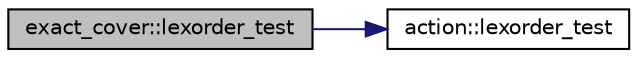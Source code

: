 digraph "exact_cover::lexorder_test"
{
  edge [fontname="Helvetica",fontsize="10",labelfontname="Helvetica",labelfontsize="10"];
  node [fontname="Helvetica",fontsize="10",shape=record];
  rankdir="LR";
  Node198 [label="exact_cover::lexorder_test",height=0.2,width=0.4,color="black", fillcolor="grey75", style="filled", fontcolor="black"];
  Node198 -> Node199 [color="midnightblue",fontsize="10",style="solid",fontname="Helvetica"];
  Node199 [label="action::lexorder_test",height=0.2,width=0.4,color="black", fillcolor="white", style="filled",URL="$d2/d86/classaction.html#a9ff38f81bf4d9e0d3dcb681eb8aa1998"];
}
